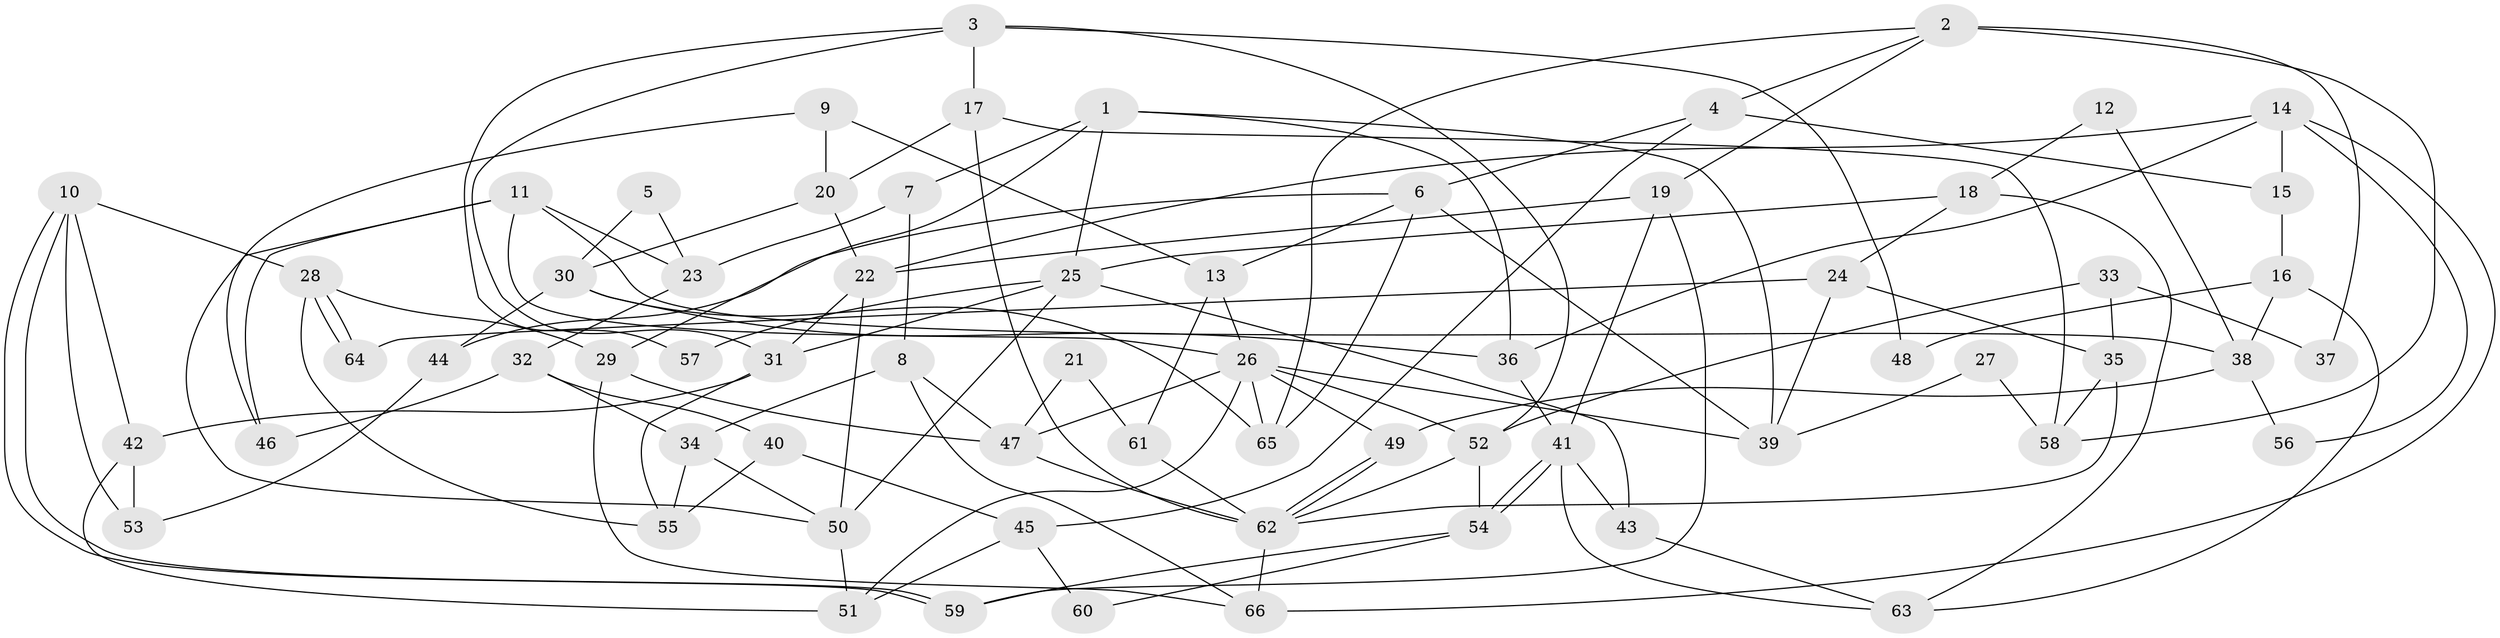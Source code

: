 // coarse degree distribution, {4: 0.3076923076923077, 6: 0.15384615384615385, 5: 0.23076923076923078, 2: 0.10256410256410256, 7: 0.07692307692307693, 9: 0.02564102564102564, 3: 0.07692307692307693, 8: 0.02564102564102564}
// Generated by graph-tools (version 1.1) at 2025/54/03/04/25 21:54:42]
// undirected, 66 vertices, 132 edges
graph export_dot {
graph [start="1"]
  node [color=gray90,style=filled];
  1;
  2;
  3;
  4;
  5;
  6;
  7;
  8;
  9;
  10;
  11;
  12;
  13;
  14;
  15;
  16;
  17;
  18;
  19;
  20;
  21;
  22;
  23;
  24;
  25;
  26;
  27;
  28;
  29;
  30;
  31;
  32;
  33;
  34;
  35;
  36;
  37;
  38;
  39;
  40;
  41;
  42;
  43;
  44;
  45;
  46;
  47;
  48;
  49;
  50;
  51;
  52;
  53;
  54;
  55;
  56;
  57;
  58;
  59;
  60;
  61;
  62;
  63;
  64;
  65;
  66;
  1 -- 39;
  1 -- 36;
  1 -- 7;
  1 -- 25;
  1 -- 29;
  2 -- 19;
  2 -- 4;
  2 -- 37;
  2 -- 58;
  2 -- 65;
  3 -- 52;
  3 -- 31;
  3 -- 17;
  3 -- 48;
  3 -- 57;
  4 -- 15;
  4 -- 6;
  4 -- 45;
  5 -- 23;
  5 -- 30;
  6 -- 65;
  6 -- 13;
  6 -- 39;
  6 -- 44;
  7 -- 8;
  7 -- 23;
  8 -- 66;
  8 -- 34;
  8 -- 47;
  9 -- 20;
  9 -- 46;
  9 -- 13;
  10 -- 59;
  10 -- 59;
  10 -- 42;
  10 -- 28;
  10 -- 53;
  11 -- 23;
  11 -- 26;
  11 -- 38;
  11 -- 46;
  11 -- 50;
  12 -- 38;
  12 -- 18;
  13 -- 26;
  13 -- 61;
  14 -- 36;
  14 -- 66;
  14 -- 15;
  14 -- 22;
  14 -- 56;
  15 -- 16;
  16 -- 63;
  16 -- 38;
  16 -- 48;
  17 -- 62;
  17 -- 20;
  17 -- 58;
  18 -- 24;
  18 -- 25;
  18 -- 63;
  19 -- 41;
  19 -- 59;
  19 -- 22;
  20 -- 22;
  20 -- 30;
  21 -- 61;
  21 -- 47;
  22 -- 31;
  22 -- 50;
  23 -- 32;
  24 -- 35;
  24 -- 39;
  24 -- 64;
  25 -- 50;
  25 -- 31;
  25 -- 43;
  25 -- 57;
  26 -- 65;
  26 -- 47;
  26 -- 39;
  26 -- 49;
  26 -- 51;
  26 -- 52;
  27 -- 58;
  27 -- 39;
  28 -- 64;
  28 -- 64;
  28 -- 29;
  28 -- 55;
  29 -- 47;
  29 -- 66;
  30 -- 44;
  30 -- 36;
  30 -- 65;
  31 -- 42;
  31 -- 55;
  32 -- 34;
  32 -- 40;
  32 -- 46;
  33 -- 35;
  33 -- 52;
  33 -- 37;
  34 -- 55;
  34 -- 50;
  35 -- 58;
  35 -- 62;
  36 -- 41;
  38 -- 49;
  38 -- 56;
  40 -- 45;
  40 -- 55;
  41 -- 43;
  41 -- 54;
  41 -- 54;
  41 -- 63;
  42 -- 51;
  42 -- 53;
  43 -- 63;
  44 -- 53;
  45 -- 51;
  45 -- 60;
  47 -- 62;
  49 -- 62;
  49 -- 62;
  50 -- 51;
  52 -- 62;
  52 -- 54;
  54 -- 59;
  54 -- 60;
  61 -- 62;
  62 -- 66;
}
